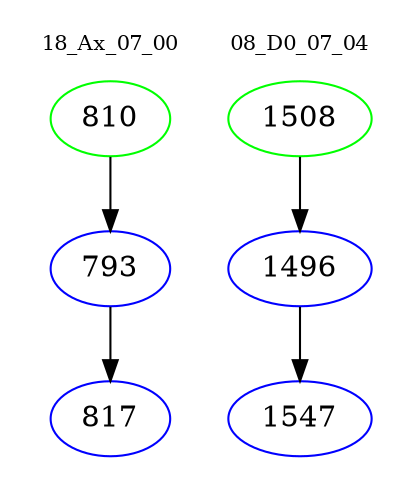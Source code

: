 digraph{
subgraph cluster_0 {
color = white
label = "18_Ax_07_00";
fontsize=10;
T0_810 [label="810", color="green"]
T0_810 -> T0_793 [color="black"]
T0_793 [label="793", color="blue"]
T0_793 -> T0_817 [color="black"]
T0_817 [label="817", color="blue"]
}
subgraph cluster_1 {
color = white
label = "08_D0_07_04";
fontsize=10;
T1_1508 [label="1508", color="green"]
T1_1508 -> T1_1496 [color="black"]
T1_1496 [label="1496", color="blue"]
T1_1496 -> T1_1547 [color="black"]
T1_1547 [label="1547", color="blue"]
}
}
